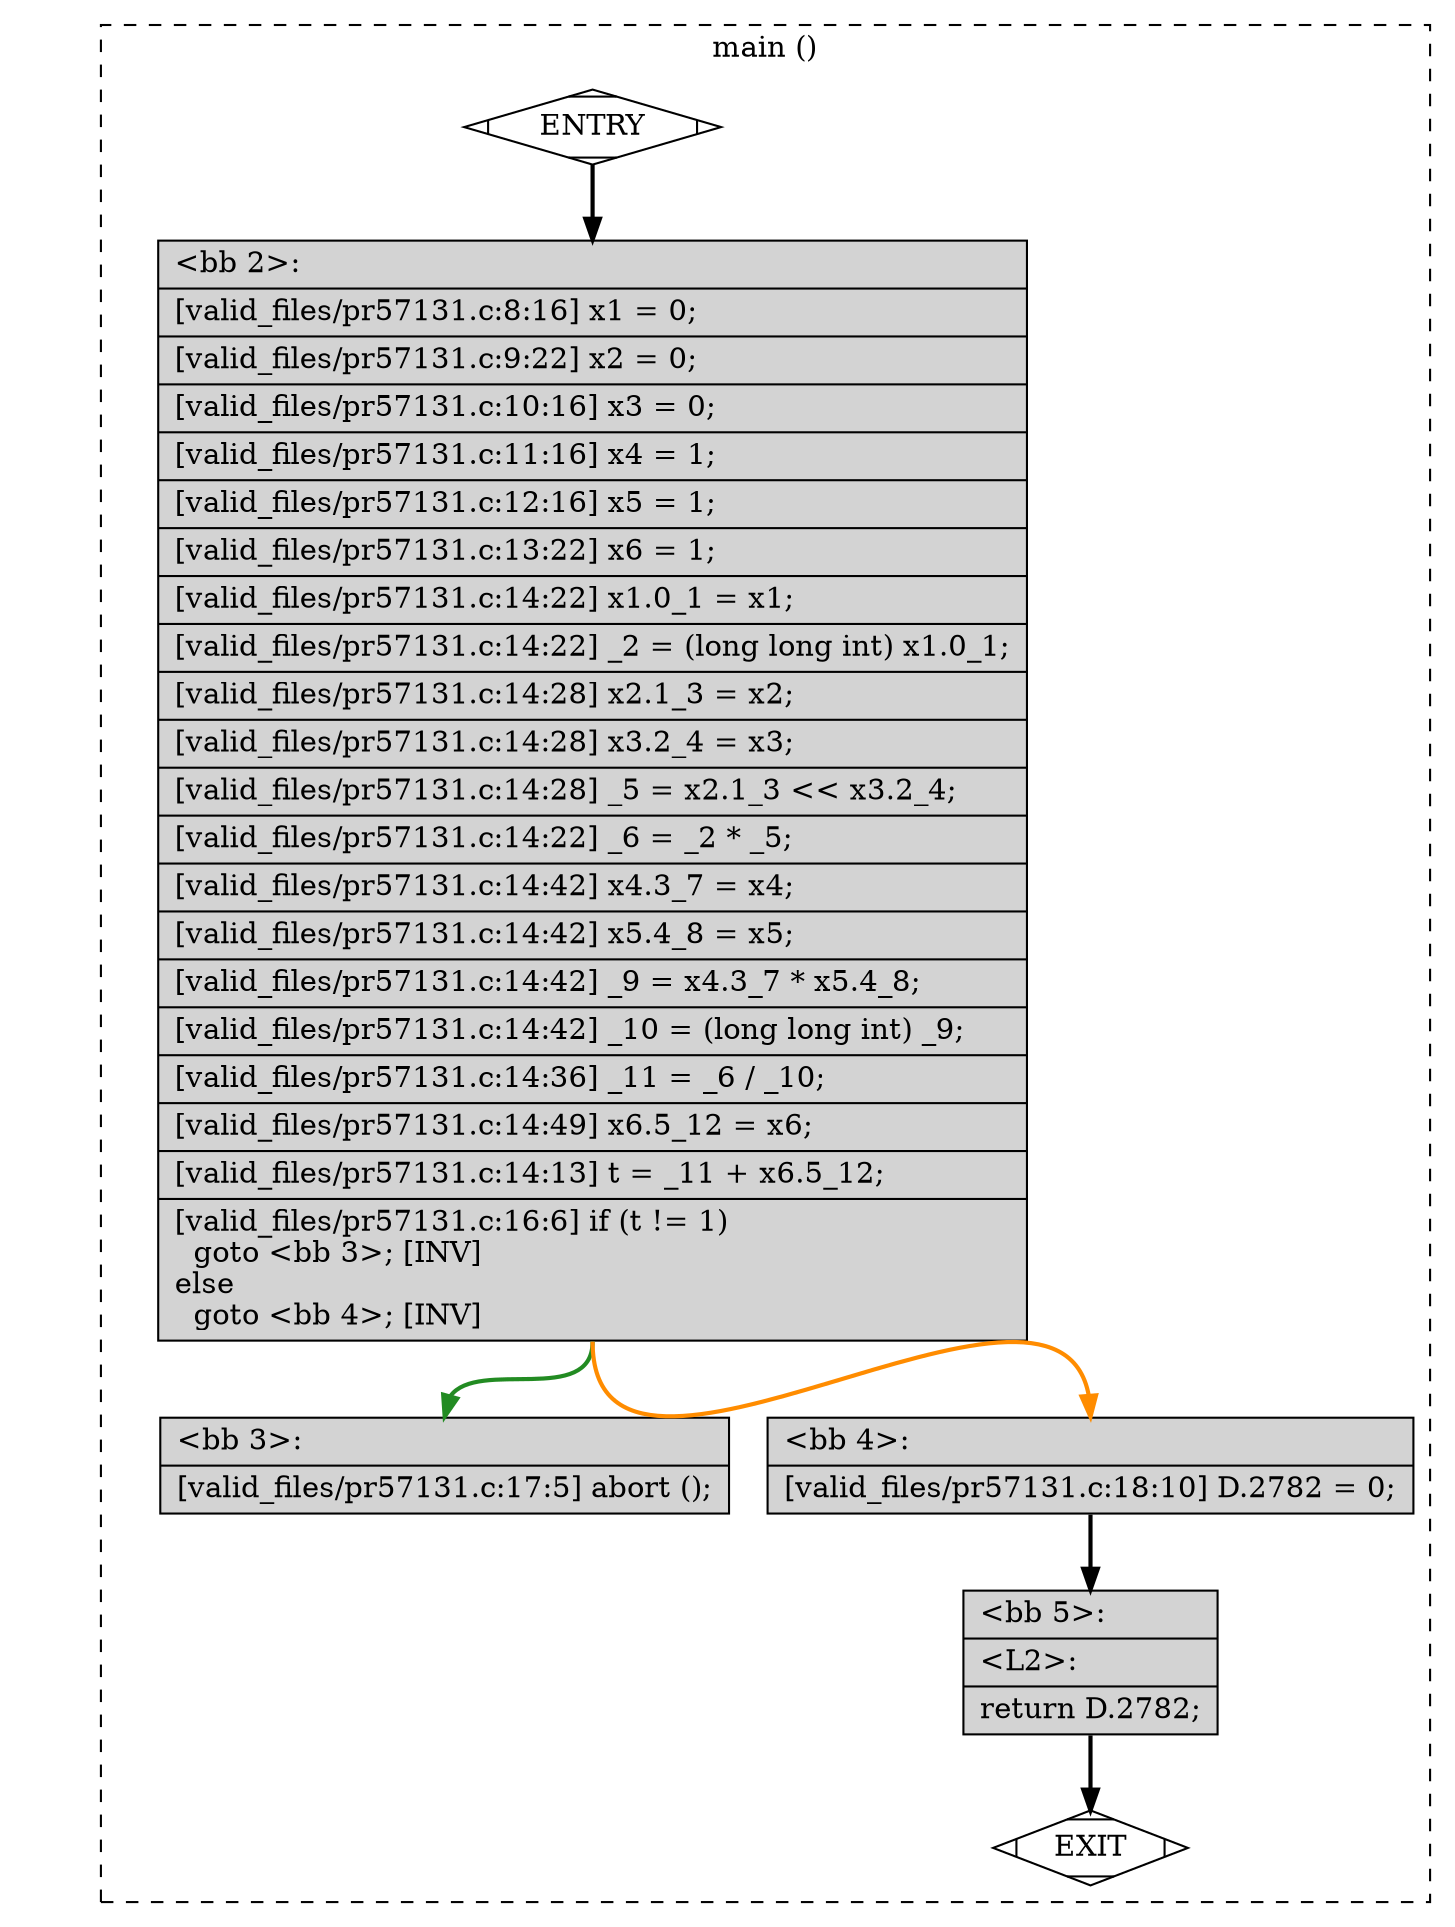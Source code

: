 digraph "a-pr57131.c.015t.cfg" {
overlap=false;
subgraph "cluster_main" {
	style="dashed";
	color="black";
	label="main ()";
	fn_0_basic_block_0 [shape=Mdiamond,style=filled,fillcolor=white,label="ENTRY"];

	fn_0_basic_block_1 [shape=Mdiamond,style=filled,fillcolor=white,label="EXIT"];

	fn_0_basic_block_2 [shape=record,style=filled,fillcolor=lightgrey,label="{\<bb\ 2\>:\l\
|[valid_files/pr57131.c:8:16]\ x1\ =\ 0;\l\
|[valid_files/pr57131.c:9:22]\ x2\ =\ 0;\l\
|[valid_files/pr57131.c:10:16]\ x3\ =\ 0;\l\
|[valid_files/pr57131.c:11:16]\ x4\ =\ 1;\l\
|[valid_files/pr57131.c:12:16]\ x5\ =\ 1;\l\
|[valid_files/pr57131.c:13:22]\ x6\ =\ 1;\l\
|[valid_files/pr57131.c:14:22]\ x1.0_1\ =\ x1;\l\
|[valid_files/pr57131.c:14:22]\ _2\ =\ (long\ long\ int)\ x1.0_1;\l\
|[valid_files/pr57131.c:14:28]\ x2.1_3\ =\ x2;\l\
|[valid_files/pr57131.c:14:28]\ x3.2_4\ =\ x3;\l\
|[valid_files/pr57131.c:14:28]\ _5\ =\ x2.1_3\ \<\<\ x3.2_4;\l\
|[valid_files/pr57131.c:14:22]\ _6\ =\ _2\ *\ _5;\l\
|[valid_files/pr57131.c:14:42]\ x4.3_7\ =\ x4;\l\
|[valid_files/pr57131.c:14:42]\ x5.4_8\ =\ x5;\l\
|[valid_files/pr57131.c:14:42]\ _9\ =\ x4.3_7\ *\ x5.4_8;\l\
|[valid_files/pr57131.c:14:42]\ _10\ =\ (long\ long\ int)\ _9;\l\
|[valid_files/pr57131.c:14:36]\ _11\ =\ _6\ /\ _10;\l\
|[valid_files/pr57131.c:14:49]\ x6.5_12\ =\ x6;\l\
|[valid_files/pr57131.c:14:13]\ t\ =\ _11\ +\ x6.5_12;\l\
|[valid_files/pr57131.c:16:6]\ if\ (t\ !=\ 1)\l\
\ \ goto\ \<bb\ 3\>;\ [INV]\l\
else\l\
\ \ goto\ \<bb\ 4\>;\ [INV]\l\
}"];

	fn_0_basic_block_3 [shape=record,style=filled,fillcolor=lightgrey,label="{\<bb\ 3\>:\l\
|[valid_files/pr57131.c:17:5]\ abort\ ();\l\
}"];

	fn_0_basic_block_4 [shape=record,style=filled,fillcolor=lightgrey,label="{\<bb\ 4\>:\l\
|[valid_files/pr57131.c:18:10]\ D.2782\ =\ 0;\l\
}"];

	fn_0_basic_block_5 [shape=record,style=filled,fillcolor=lightgrey,label="{\<bb\ 5\>:\l\
|\<L2\>:\l\
|return\ D.2782;\l\
}"];

	fn_0_basic_block_0:s -> fn_0_basic_block_2:n [style="solid,bold",color=black,weight=100,constraint=true];
	fn_0_basic_block_2:s -> fn_0_basic_block_3:n [style="solid,bold",color=forestgreen,weight=10,constraint=true];
	fn_0_basic_block_2:s -> fn_0_basic_block_4:n [style="solid,bold",color=darkorange,weight=10,constraint=true];
	fn_0_basic_block_4:s -> fn_0_basic_block_5:n [style="solid,bold",color=black,weight=100,constraint=true];
	fn_0_basic_block_5:s -> fn_0_basic_block_1:n [style="solid,bold",color=black,weight=10,constraint=true];
	fn_0_basic_block_0:s -> fn_0_basic_block_1:n [style="invis",constraint=true];
}
}

